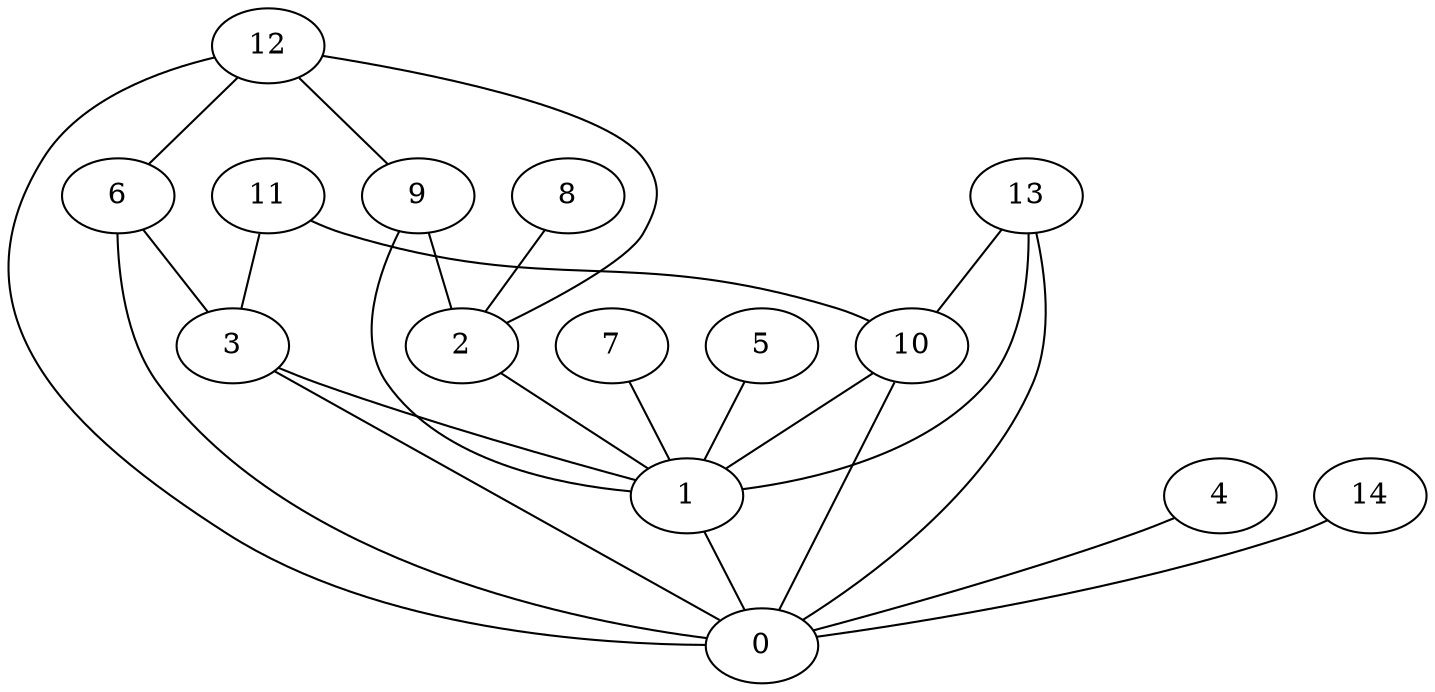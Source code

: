 digraph "sensornet-topology" {
label = "";
rankdir="BT";"0"->"1" [arrowhead = "both"] 
"0"->"3" [arrowhead = "both"] 
"0"->"4" [arrowhead = "both"] 
"0"->"6" [arrowhead = "both"] 
"0"->"10" [arrowhead = "both"] 
"0"->"12" [arrowhead = "both"] 
"0"->"13" [arrowhead = "both"] 
"0"->"14" [arrowhead = "both"] 
"1"->"2" [arrowhead = "both"] 
"1"->"3" [arrowhead = "both"] 
"1"->"5" [arrowhead = "both"] 
"1"->"7" [arrowhead = "both"] 
"1"->"9" [arrowhead = "both"] 
"1"->"10" [arrowhead = "both"] 
"1"->"13" [arrowhead = "both"] 
"2"->"8" [arrowhead = "both"] 
"2"->"9" [arrowhead = "both"] 
"2"->"12" [arrowhead = "both"] 
"3"->"6" [arrowhead = "both"] 
"3"->"11" [arrowhead = "both"] 
"6"->"12" [arrowhead = "both"] 
"9"->"12" [arrowhead = "both"] 
"10"->"11" [arrowhead = "both"] 
"10"->"13" [arrowhead = "both"] 
}